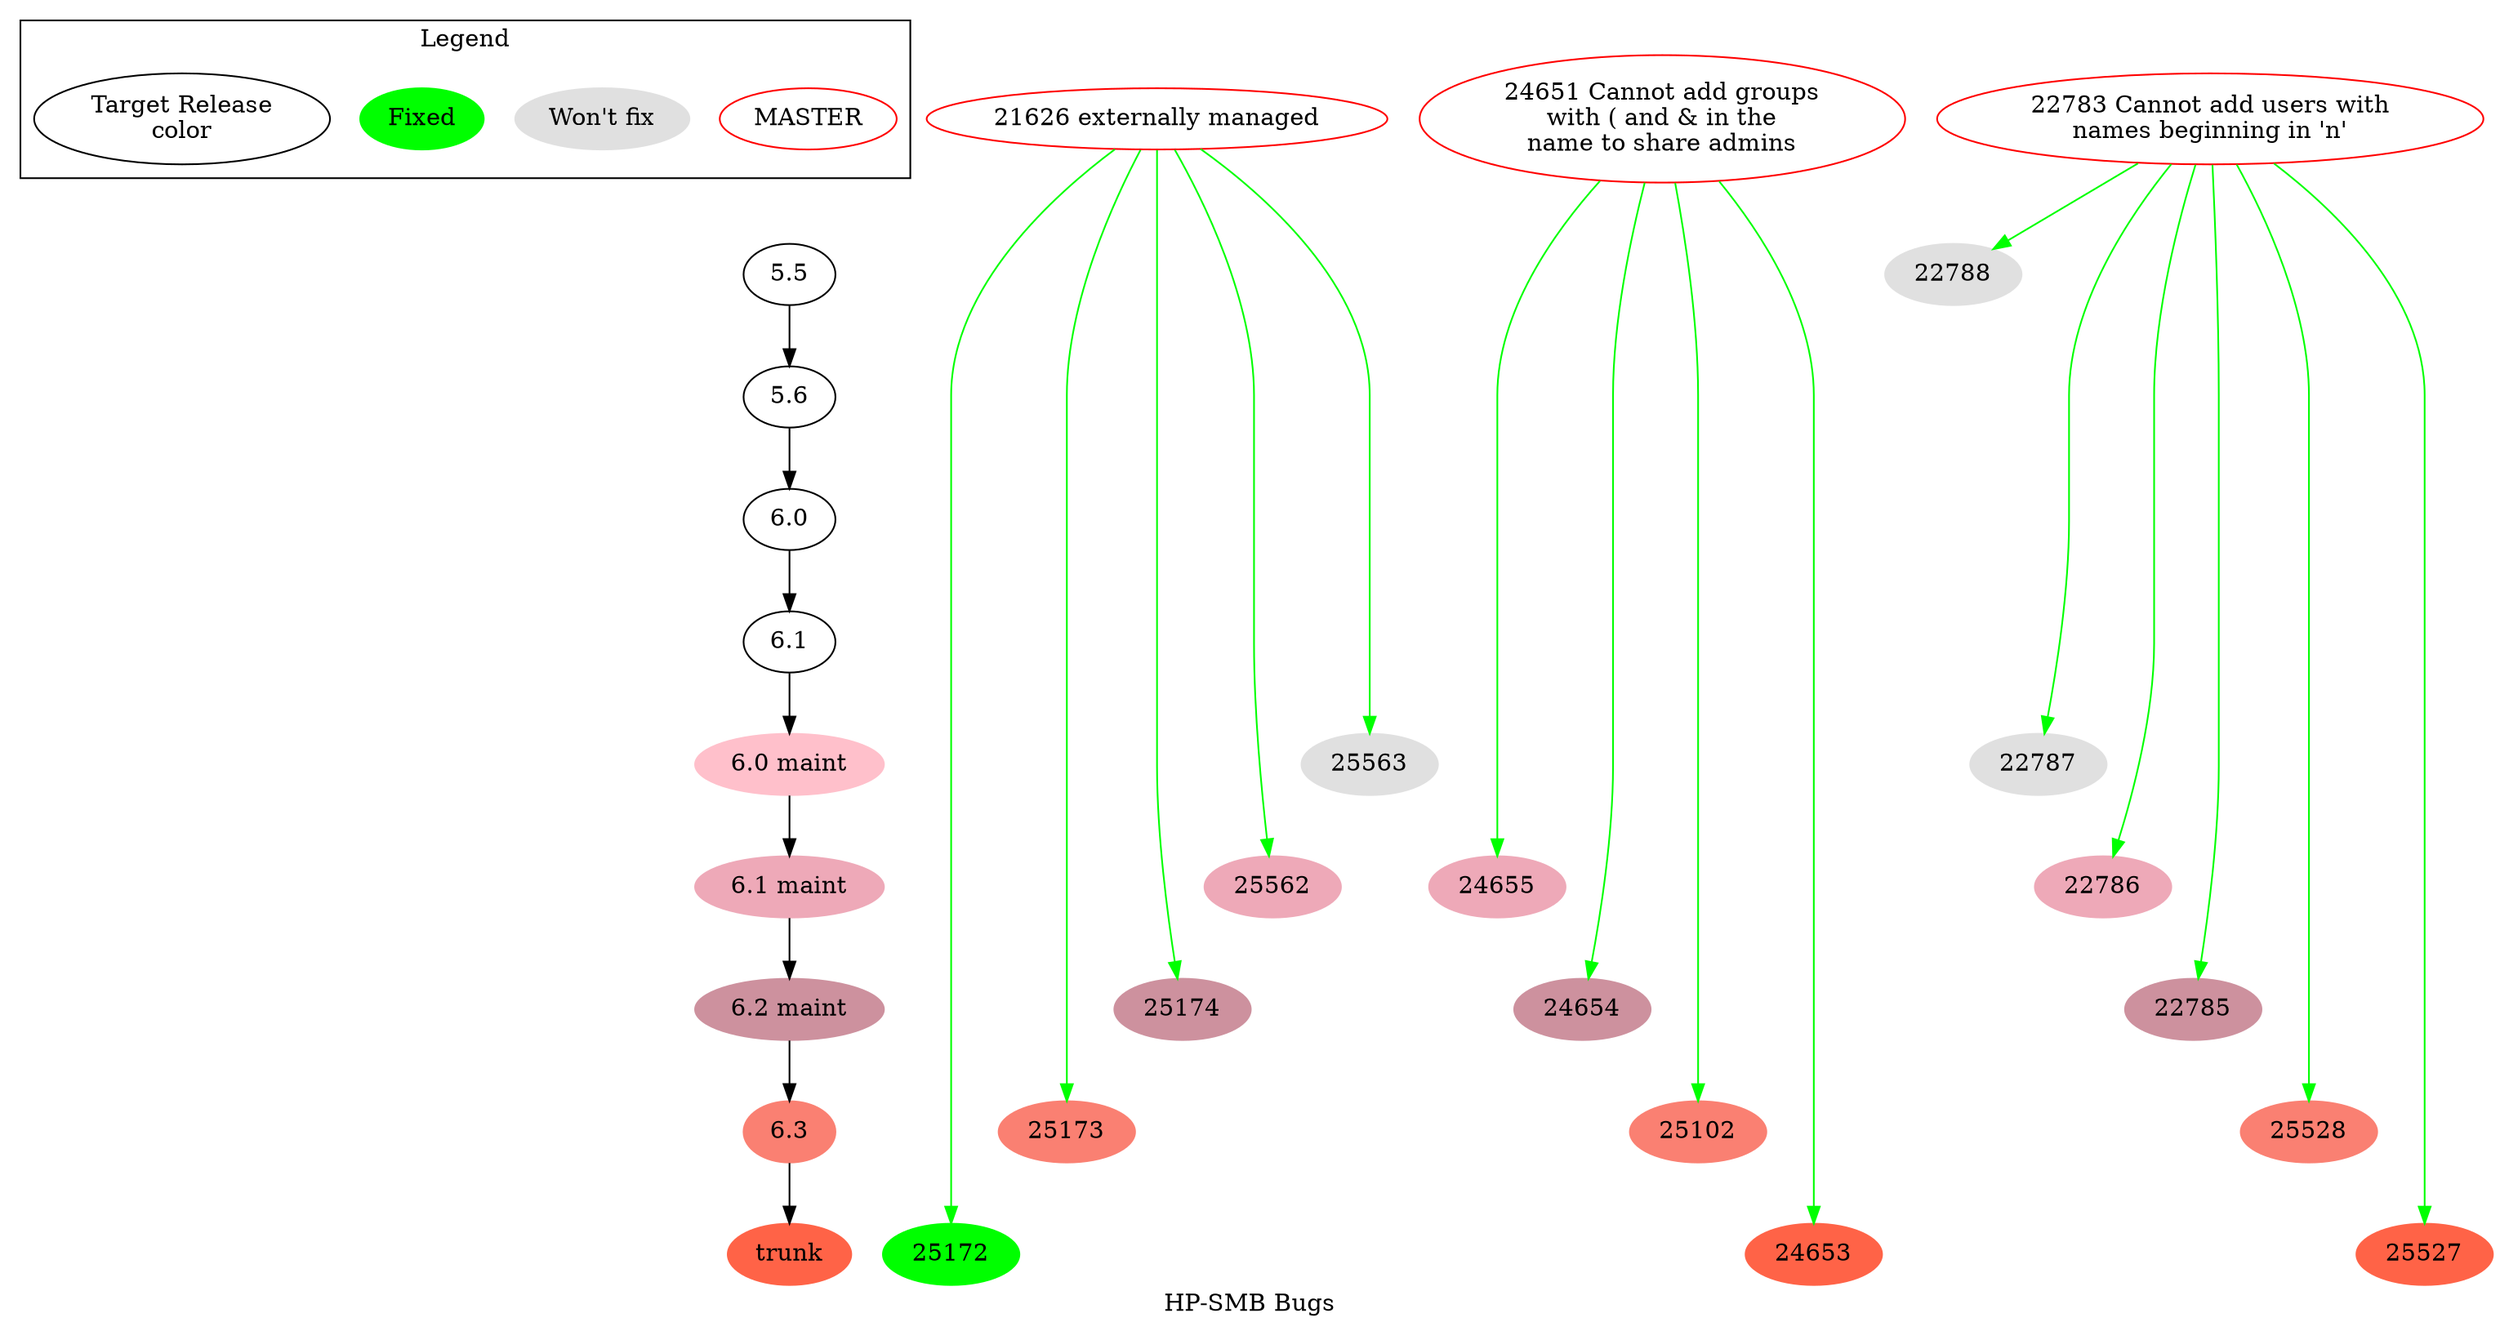 digraph bugs {
/**
* Graph of master bugs and the associated target release bugs.
* - new sections can be added using mkBugsDot.sh
* - master bugs can be removed with rmMstrBug.sh
* Generate with 'dot bugs.dot -Tcmapx -obugs.map -Tsvg -obugs.svg'
*/

subgraph cluster_legend {
    label="Legend";
    MASTER [color="red" URL=""];
    WONTF  [label="Won't fix" style="filled",color="grey88" URL=""];
    FIX  [label="Fixed" style="filled",color="green" URL=""];
    TRB  [label="Target Release\ncolor" URL=""];
}

node [URL="https://bugzilla.atlanta.hp.com:1181/bugzilla/show_bug.cgi?id=\N"];
label="HP-SMB Bugs"

// release streams
55 [label="5.5" URL=""];
56 [label="5.6" URL=""];
60 [label="6.0" URL=""];
61 [label="6.1" URL=""];
"m60" [label="6.0 maint" style=filled,color="pink" URL=""];
"m61" [label="6.1 maint" style=filled,color="pink2" URL=""];
"m62" [label="6.2 maint" style=filled,color="pink3" URL=""];
"m63" [label="6.3" style=filled,color="salmon" URL=""];
T [label="trunk" style=filled,color="tomato" URL=""];

subgraph rels {
    rankdir = "TB";
    55 -> 56 -> 60 -> 61 -> "m60" ->"m61" -> "m62" -> "m63" -> T;
}

// bug group 21626
21626 [color="red" label="21626 externally managed"]; 
25172 [label="25172" style=filled,color="green"]; //21626
25173 [label="25173" style=filled,color="salmon"]; //21626
25174 [label="25174" style=filled,color="pink3"]; //21626
25562 [label="25562" style=filled,color="pink2"]; //21626
25563 [label="25563" style=filled,color="grey88"]; //21626

//tree 21626
21626 ->25172 [color="green"];
21626 ->25173 [color="green"];
21626 ->25174 [color="green"];
21626 ->25562 [color="green"];
21626 ->25563 [color="green"];

// Example of adding a note
//anote [shape="plaintext"
 //   label="Hyundai is seeing many SMB1\nissues with 6.1.2"
  //  URL=""];
//21xxx ->anote;

//bug group 24651
24651 [color="red" label="24651 Cannot add groups\nwith ( and & in the\nname to share admins"]; 
24655 [label="24655" style=filled,color="pink2"]; //24651
24654 [label="24654" style=filled,color="pink3"]; //24651
25102 [label="25102" style=filled,color="salmon"]; //24651
24653 [label="24653" style=filled,color="tomato"]; //24651
//tree 24651
24651 -> 24655 [color="green"];
24651 -> 24654 [color="green"];
24651 -> 25102 [color="green"];
24651 -> 24653 [color="green"];

//bug group 22783
22783 [color="red"
       label="22783 Cannot add users with\nnames beginning in 'n'"]; 
22788 [label="22788" style=filled,color="grey88"]; //22783
22787 [label="22787" style=filled,color="grey88"]; //22783
22786 [label="22786" style=filled,color="pink2"]; //22783
22785 [label="22785" style=filled,color="pink3"]; //22783
25528 [label="25528" style=filled,color="salmon"]; //22783
25527 [label="25527" style=filled,color="tomato"]; //22783
//tree 22783
22783 -> 22788 [color="green"];
22783 -> 22787 [color="green"];
22783 -> 22786 [color="green"];
22783 -> 22785 [color="green"];
22783 -> 25528 [color="green"];
22783 -> 25527 [color="green"];

subgraph M {
 {rank=same ;
    21626;
    24651;
    22783;
 }
}

subgraph mg55{
 {rank=same ;"55";
    22788; //22783 5.5
 }
}
subgraph mg63{
 {rank=same ;"m63";
    25173; //21626
    25102; //24651
    25528; //22783 6.3
 }
}
subgraph mg62{
 {rank=same ;"m62";
    25174; //21626
    24654; //24651
    22785; //22783 6.2.M
 }
}
subgraph mg61{
 {rank=same ;"m61";
    25562; //21626
    24655; //24651
    22786; //22783 6.1.M
 }
}
subgraph mg60{
 {rank=same ;"m60";
    25563; //21626
    22787; //22783 6.0.M
 }
}
subgraph gT{
 {rank=same ;T;
    25172; //21626
    24653; //24651
    25527; //22783 T
 }
}

} //end
